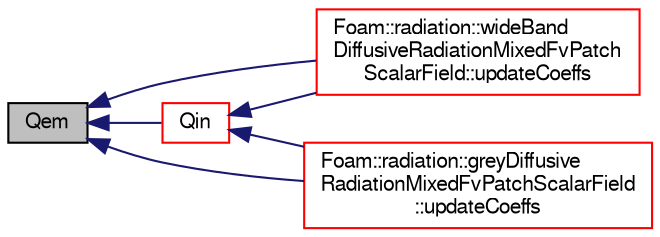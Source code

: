 digraph "Qem"
{
  bgcolor="transparent";
  edge [fontname="FreeSans",fontsize="10",labelfontname="FreeSans",labelfontsize="10"];
  node [fontname="FreeSans",fontsize="10",shape=record];
  rankdir="LR";
  Node123 [label="Qem",height=0.2,width=0.4,color="black", fillcolor="grey75", style="filled", fontcolor="black"];
  Node123 -> Node124 [dir="back",color="midnightblue",fontsize="10",style="solid",fontname="FreeSans"];
  Node124 [label="Qin",height=0.2,width=0.4,color="red",URL="$a30026.html#a7f0d33f4cdbc41bae3160a82c16f5e95",tooltip="Return non-const access to the boundary incident heat flux. "];
  Node124 -> Node126 [dir="back",color="midnightblue",fontsize="10",style="solid",fontname="FreeSans"];
  Node126 [label="Foam::radiation::wideBand\lDiffusiveRadiationMixedFvPatch\lScalarField::updateCoeffs",height=0.2,width=0.4,color="red",URL="$a30010.html#a7e24eafac629d3733181cd942d4c902f",tooltip="Update the coefficients associated with the patch field. "];
  Node124 -> Node129 [dir="back",color="midnightblue",fontsize="10",style="solid",fontname="FreeSans"];
  Node129 [label="Foam::radiation::greyDiffusive\lRadiationMixedFvPatchScalarField\l::updateCoeffs",height=0.2,width=0.4,color="red",URL="$a29990.html#a7e24eafac629d3733181cd942d4c902f",tooltip="Update the coefficients associated with the patch field. "];
  Node123 -> Node126 [dir="back",color="midnightblue",fontsize="10",style="solid",fontname="FreeSans"];
  Node123 -> Node129 [dir="back",color="midnightblue",fontsize="10",style="solid",fontname="FreeSans"];
}
